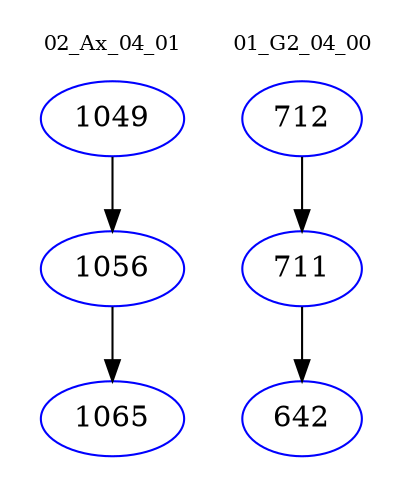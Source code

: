 digraph{
subgraph cluster_0 {
color = white
label = "02_Ax_04_01";
fontsize=10;
T0_1049 [label="1049", color="blue"]
T0_1049 -> T0_1056 [color="black"]
T0_1056 [label="1056", color="blue"]
T0_1056 -> T0_1065 [color="black"]
T0_1065 [label="1065", color="blue"]
}
subgraph cluster_1 {
color = white
label = "01_G2_04_00";
fontsize=10;
T1_712 [label="712", color="blue"]
T1_712 -> T1_711 [color="black"]
T1_711 [label="711", color="blue"]
T1_711 -> T1_642 [color="black"]
T1_642 [label="642", color="blue"]
}
}

